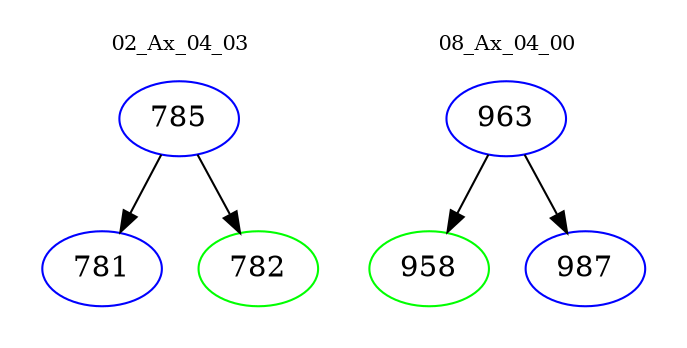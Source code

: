 digraph{
subgraph cluster_0 {
color = white
label = "02_Ax_04_03";
fontsize=10;
T0_785 [label="785", color="blue"]
T0_785 -> T0_781 [color="black"]
T0_781 [label="781", color="blue"]
T0_785 -> T0_782 [color="black"]
T0_782 [label="782", color="green"]
}
subgraph cluster_1 {
color = white
label = "08_Ax_04_00";
fontsize=10;
T1_963 [label="963", color="blue"]
T1_963 -> T1_958 [color="black"]
T1_958 [label="958", color="green"]
T1_963 -> T1_987 [color="black"]
T1_987 [label="987", color="blue"]
}
}
